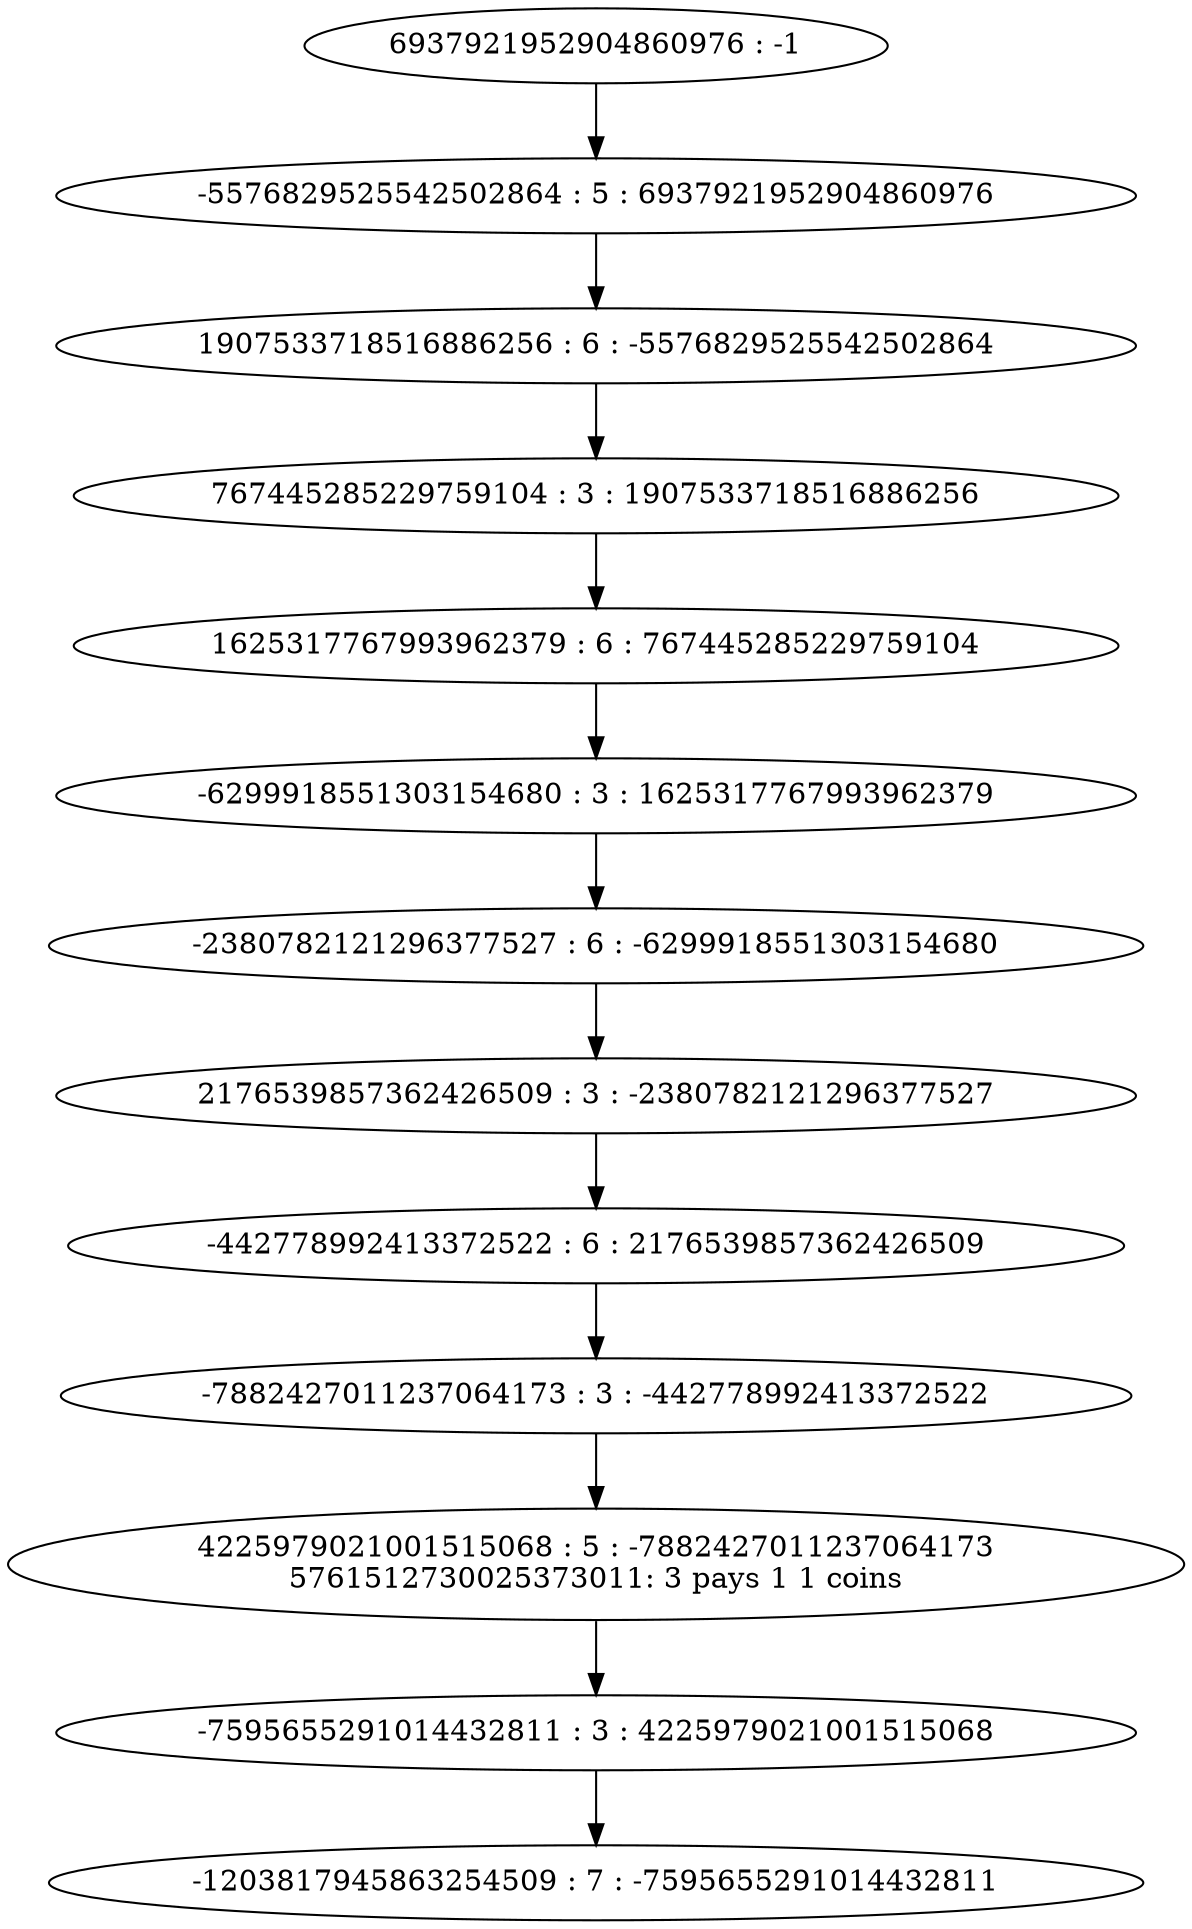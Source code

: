 digraph "plots_10_90.0_10.0_1000000.0_6000.0_2880000.0/tree_7_12.dot" {
	0 [label="6937921952904860976 : -1"]
	1 [label="-5576829525542502864 : 5 : 6937921952904860976
"]
	2 [label="1907533718516886256 : 6 : -5576829525542502864
"]
	3 [label="767445285229759104 : 3 : 1907533718516886256
"]
	4 [label="1625317767993962379 : 6 : 767445285229759104
"]
	5 [label="-6299918551303154680 : 3 : 1625317767993962379
"]
	6 [label="-2380782121296377527 : 6 : -6299918551303154680
"]
	7 [label="2176539857362426509 : 3 : -2380782121296377527
"]
	8 [label="-442778992413372522 : 6 : 2176539857362426509
"]
	9 [label="-7882427011237064173 : 3 : -442778992413372522
"]
	10 [label="4225979021001515068 : 5 : -7882427011237064173
5761512730025373011: 3 pays 1 1 coins
"]
	11 [label="-7595655291014432811 : 3 : 4225979021001515068
"]
	12 [label="-1203817945863254509 : 7 : -7595655291014432811
"]
	0 -> 1
	1 -> 2
	2 -> 3
	3 -> 4
	4 -> 5
	5 -> 6
	6 -> 7
	7 -> 8
	8 -> 9
	9 -> 10
	10 -> 11
	11 -> 12
}
